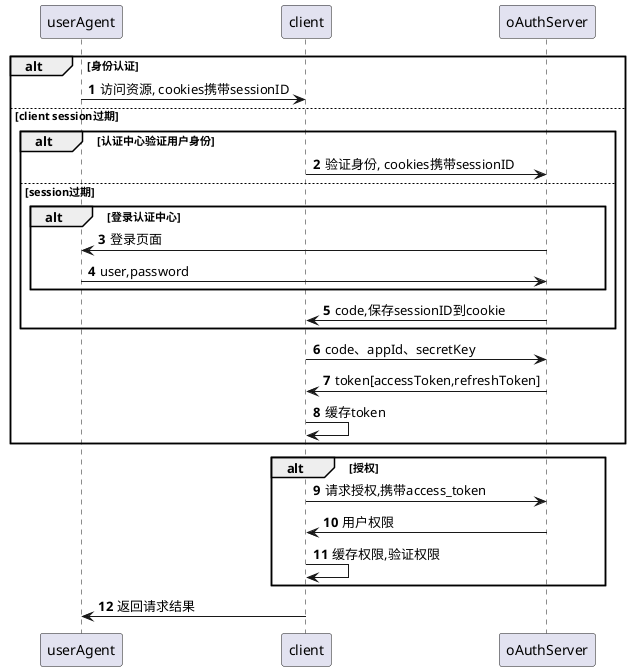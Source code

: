@startuml
autonumber
alt 身份认证
userAgent -> client: 访问资源, cookies携带sessionID
else client session过期
    alt 认证中心验证用户身份
        client -> oAuthServer: 验证身份, cookies携带sessionID
        else session过期
            alt 登录认证中心
            oAuthServer -> userAgent: 登录页面
            userAgent -> oAuthServer: user,password
        end
        oAuthServer -> client: code,保存sessionID到cookie
    end
    client -> oAuthServer: code、appId、secretKey
    oAuthServer -> client: token[accessToken,refreshToken]
    client -> client: 缓存token
end

alt 授权
client -> oAuthServer: 请求授权,携带access_token
oAuthServer -> client: 用户权限
client -> client: 缓存权限,验证权限
end

client -> userAgent: 返回请求结果

@enduml


